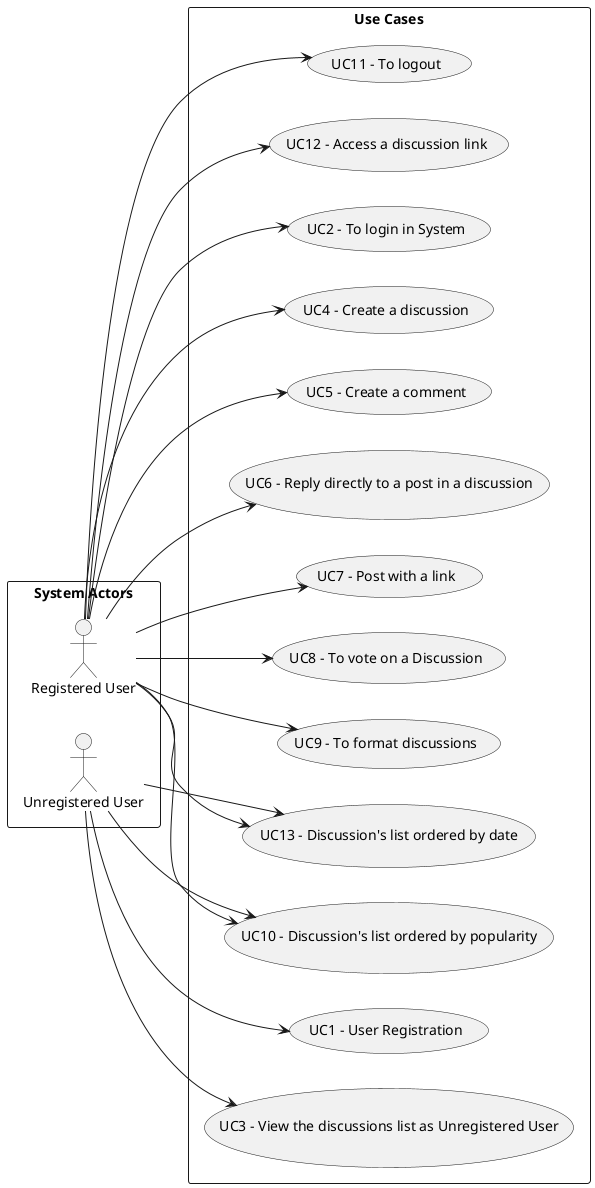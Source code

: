 @startuml
'skinparam monochrome true
skinparam packageStyle rectangle
'skinparam shadowing false

left to right direction

rectangle "System Actors" as actors {
    actor "Registered User" as RegisteredUser
    actor "Unregistered User" as UnregisteredUser
}

rectangle "Use Cases" as usecases {
    usecase "UC1 - User Registration" as UC01
    usecase "UC2 - To login in System" as UC02
    usecase "UC3 - View the discussions list as Unregistered User" as UC03
    usecase "UC4 - Create a discussion" as UC04
    usecase "UC5 - Create a comment" as UC05
    usecase "UC6 - Reply directly to a post in a discussion" as UC06
    usecase "UC7 - Post with a link" as UC07
    usecase "UC8 - To vote on a Discussion" as UC08
    usecase "UC9 - To format discussions" as UC09
    usecase "UC10 - Discussion's list ordered by popularity" as UC10
    usecase "UC11 - To logout" as UC11
    usecase "UC12 - Access a discussion link" as UC12
    usecase "UC13 - Discussion's list ordered by date" as UC13


   
    UnregisteredUser --> UC01
    RegisteredUser --> UC02
    UnregisteredUser --> UC03
    RegisteredUser --> UC04
    RegisteredUser --> UC05
    RegisteredUser --> UC06
    RegisteredUser --> UC07
    RegisteredUser --> UC08
    RegisteredUser --> UC09
    RegisteredUser --> UC10
    UnregisteredUser --> UC10
    RegisteredUser --> UC11
    RegisteredUser --> UC12
    RegisteredUser --> UC13
    UnregisteredUser --> UC13
    
    

}

@enduml
